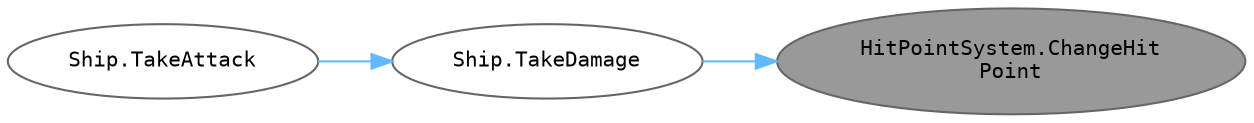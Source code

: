 digraph "HitPointSystem.ChangeHitPoint"
{
 // INTERACTIVE_SVG=YES
 // LATEX_PDF_SIZE
  bgcolor="transparent";
  edge [fontname=Helvetica,fontsize=10,labelfontname=Helvetica,labelfontsize=10];
  node [fontname=Helvetica,fontsize=10,fontname=Consolas fontsize=10 style=filled height=0.2 width=0.4 margin=0.1];
  rankdir="RL";
  Node1 [id="Node000001",label="HitPointSystem.ChangeHit\lPoint",height=0.2,width=0.4,color="gray40", fillcolor="grey60", style="filled", fontcolor="black",tooltip="체력을 변경합니다. 양수이면 회복, 음수이면 피해를 의미합니다. 최대 체력을 초과하지 않으며, 0 아래로 내려가지 않습니다."];
  Node1 -> Node2 [id="edge1_Node000001_Node000002",dir="back",color="steelblue1",style="solid",tooltip=" "];
  Node2 [id="Node000002",label="Ship.TakeDamage",height=0.2,width=0.4,color="grey40", fillcolor="white", style="filled",URL="$class_ship.html#ac61b02cdac21a64fd326753ccb8ae96a",tooltip="함선에 직접 피해를 적용합니다. 체력을 감소시키고, 파괴되었는지 확인합니다."];
  Node2 -> Node3 [id="edge2_Node000002_Node000003",dir="back",color="steelblue1",style="solid",tooltip=" "];
  Node3 [id="Node000003",label="Ship.TakeAttack",height=0.2,width=0.4,color="grey40", fillcolor="white", style="filled",URL="$class_ship.html#a25d0e4e1201ebf27ff37a82f1eade78f",tooltip="무기 및 외부 방어 시스템을 포함한 실제 피해 계산 및 적용을 수행합니다."];
}
